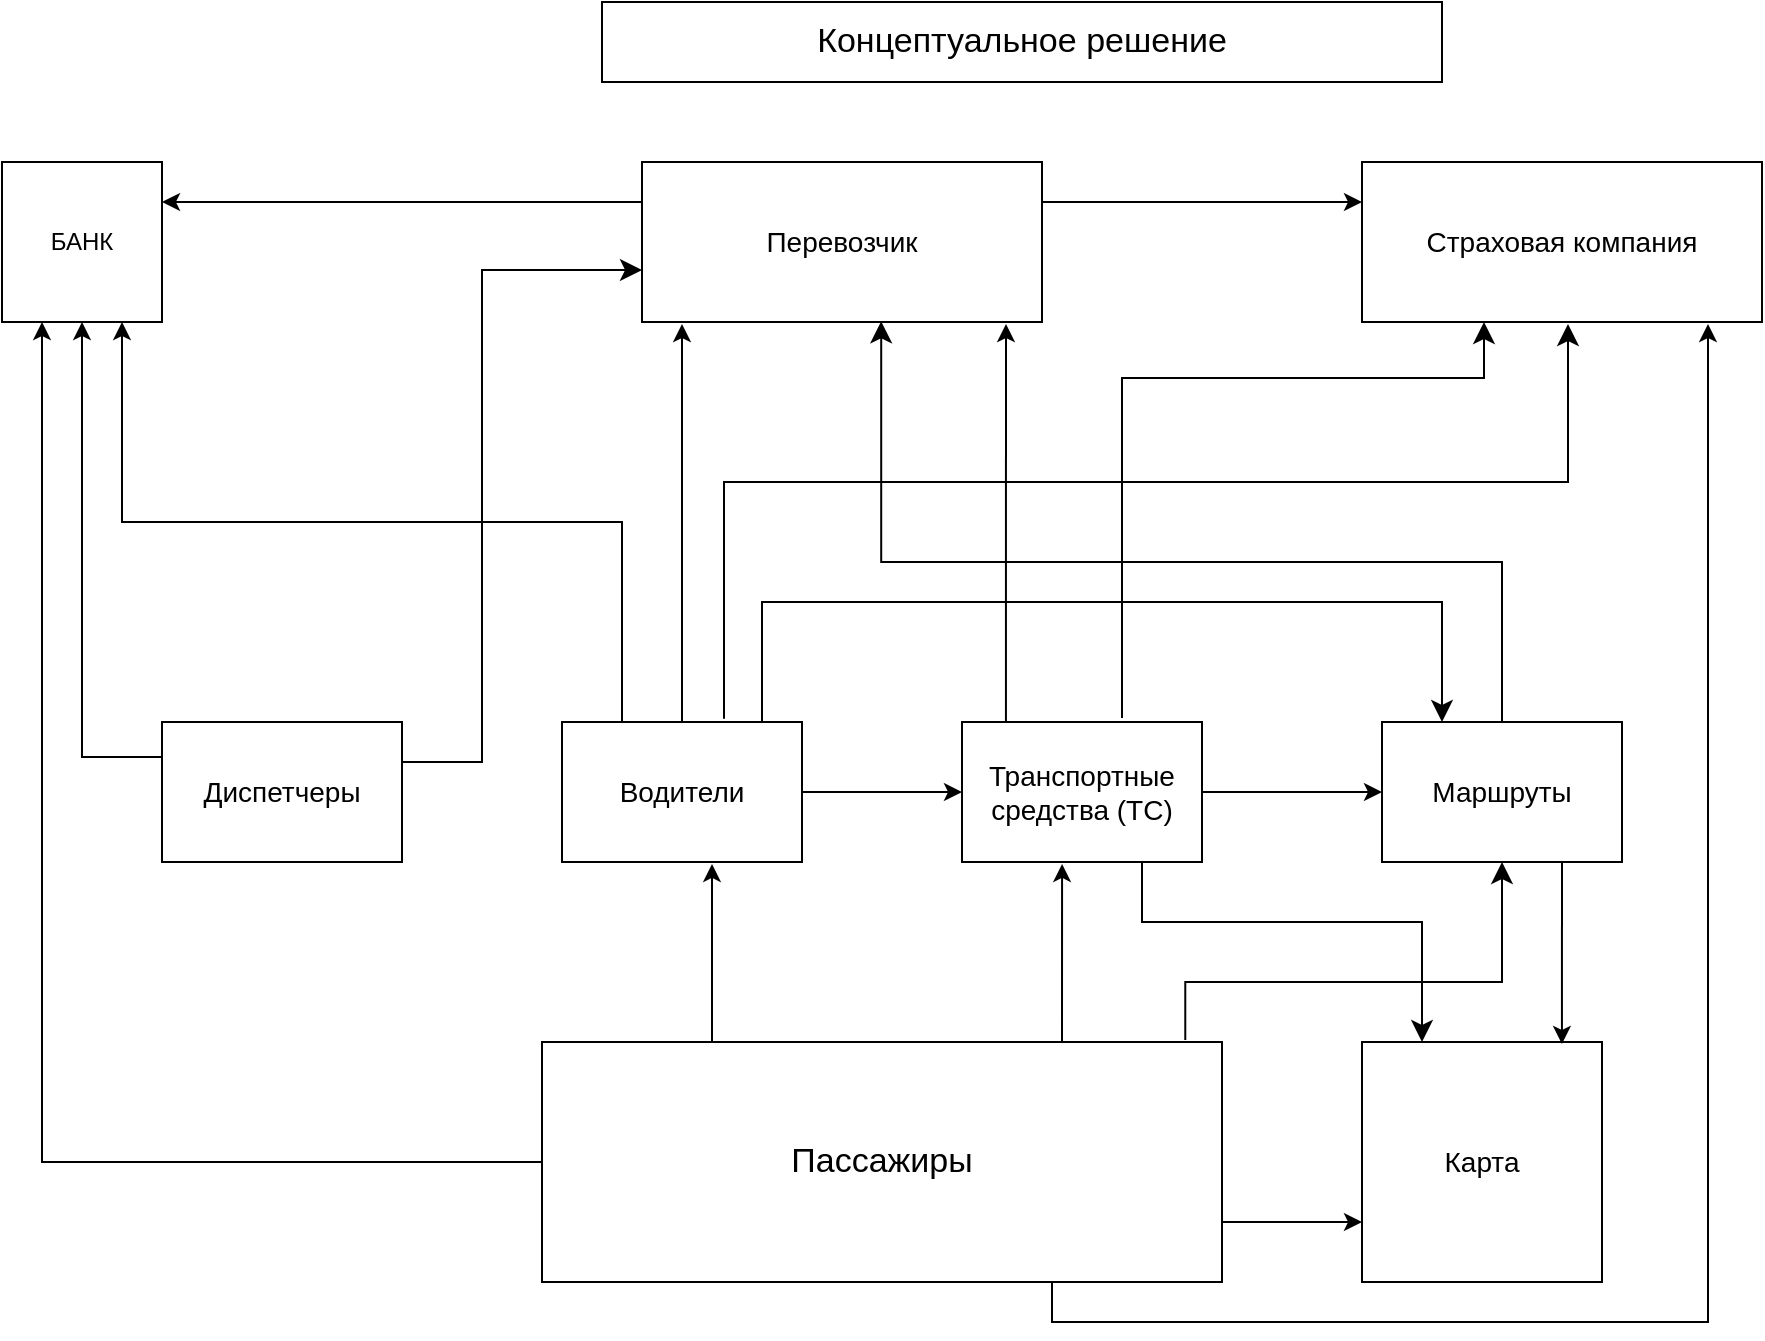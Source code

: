 <mxfile version="24.4.13" type="github">
  <diagram name="Страница — 1" id="yDxt1b4h_l7rGUwagy35">
    <mxGraphModel dx="1463" dy="763" grid="1" gridSize="10" guides="1" tooltips="1" connect="1" arrows="1" fold="1" page="1" pageScale="1" pageWidth="1169" pageHeight="827" math="0" shadow="0">
      <root>
        <mxCell id="0" />
        <mxCell id="1" parent="0" />
        <mxCell id="9KsucO-G9pVW__VIFewi-1" value="БАНК" style="whiteSpace=wrap;html=1;aspect=fixed;" parent="1" vertex="1">
          <mxGeometry x="80" y="80" width="80" height="80" as="geometry" />
        </mxCell>
        <mxCell id="wDGWkhxI2yQm0f8ccPVo-16" style="edgeStyle=orthogonalEdgeStyle;rounded=0;orthogonalLoop=1;jettySize=auto;html=1;exitX=1;exitY=0.25;exitDx=0;exitDy=0;entryX=0;entryY=0.25;entryDx=0;entryDy=0;" edge="1" parent="1" source="9KsucO-G9pVW__VIFewi-8" target="9KsucO-G9pVW__VIFewi-9">
          <mxGeometry relative="1" as="geometry" />
        </mxCell>
        <mxCell id="wDGWkhxI2yQm0f8ccPVo-21" style="edgeStyle=orthogonalEdgeStyle;rounded=0;orthogonalLoop=1;jettySize=auto;html=1;exitX=0;exitY=0.25;exitDx=0;exitDy=0;entryX=1;entryY=0.25;entryDx=0;entryDy=0;" edge="1" parent="1" source="9KsucO-G9pVW__VIFewi-8" target="9KsucO-G9pVW__VIFewi-1">
          <mxGeometry relative="1" as="geometry" />
        </mxCell>
        <mxCell id="9KsucO-G9pVW__VIFewi-8" value="&lt;div style=&quot;font-size: 14px;&quot;&gt;Перевозчик&lt;br&gt;&lt;/div&gt;" style="rounded=0;whiteSpace=wrap;html=1;" parent="1" vertex="1">
          <mxGeometry x="400" y="80" width="200" height="80" as="geometry" />
        </mxCell>
        <mxCell id="9KsucO-G9pVW__VIFewi-9" value="&lt;font style=&quot;font-size: 14px;&quot;&gt;Страховая компания&lt;/font&gt;" style="rounded=0;whiteSpace=wrap;html=1;" parent="1" vertex="1">
          <mxGeometry x="760" y="80" width="200" height="80" as="geometry" />
        </mxCell>
        <mxCell id="wDGWkhxI2yQm0f8ccPVo-1" value="&lt;font style=&quot;font-size: 17px;&quot;&gt;Концептуальное решение&lt;/font&gt;" style="rounded=0;whiteSpace=wrap;html=1;" vertex="1" parent="1">
          <mxGeometry x="380" width="420" height="40" as="geometry" />
        </mxCell>
        <mxCell id="wDGWkhxI2yQm0f8ccPVo-27" style="edgeStyle=orthogonalEdgeStyle;rounded=0;orthogonalLoop=1;jettySize=auto;html=1;exitX=0;exitY=0.25;exitDx=0;exitDy=0;entryX=0.5;entryY=1;entryDx=0;entryDy=0;" edge="1" parent="1" source="wDGWkhxI2yQm0f8ccPVo-2" target="9KsucO-G9pVW__VIFewi-1">
          <mxGeometry relative="1" as="geometry" />
        </mxCell>
        <mxCell id="wDGWkhxI2yQm0f8ccPVo-2" value="&lt;font style=&quot;font-size: 14px;&quot;&gt;Диспетчеры&lt;/font&gt;" style="rounded=0;whiteSpace=wrap;html=1;" vertex="1" parent="1">
          <mxGeometry x="160" y="360" width="120" height="70" as="geometry" />
        </mxCell>
        <mxCell id="wDGWkhxI2yQm0f8ccPVo-22" style="edgeStyle=orthogonalEdgeStyle;rounded=0;orthogonalLoop=1;jettySize=auto;html=1;exitX=0.25;exitY=0;exitDx=0;exitDy=0;entryX=0.75;entryY=1;entryDx=0;entryDy=0;" edge="1" parent="1" source="wDGWkhxI2yQm0f8ccPVo-3" target="9KsucO-G9pVW__VIFewi-1">
          <mxGeometry relative="1" as="geometry" />
        </mxCell>
        <mxCell id="wDGWkhxI2yQm0f8ccPVo-46" style="edgeStyle=orthogonalEdgeStyle;rounded=0;orthogonalLoop=1;jettySize=auto;html=1;exitX=1;exitY=0.5;exitDx=0;exitDy=0;entryX=0;entryY=0.5;entryDx=0;entryDy=0;" edge="1" parent="1" source="wDGWkhxI2yQm0f8ccPVo-3" target="wDGWkhxI2yQm0f8ccPVo-4">
          <mxGeometry relative="1" as="geometry" />
        </mxCell>
        <mxCell id="wDGWkhxI2yQm0f8ccPVo-3" value="&lt;font style=&quot;font-size: 14px;&quot;&gt;Водители&lt;/font&gt;" style="rounded=0;whiteSpace=wrap;html=1;" vertex="1" parent="1">
          <mxGeometry x="360" y="360" width="120" height="70" as="geometry" />
        </mxCell>
        <mxCell id="wDGWkhxI2yQm0f8ccPVo-19" style="edgeStyle=orthogonalEdgeStyle;rounded=0;orthogonalLoop=1;jettySize=auto;html=1;exitX=1;exitY=0.5;exitDx=0;exitDy=0;entryX=0;entryY=0.5;entryDx=0;entryDy=0;" edge="1" parent="1" source="wDGWkhxI2yQm0f8ccPVo-4" target="wDGWkhxI2yQm0f8ccPVo-5">
          <mxGeometry relative="1" as="geometry" />
        </mxCell>
        <mxCell id="wDGWkhxI2yQm0f8ccPVo-4" value="&lt;font style=&quot;font-size: 14px;&quot;&gt;Транспортные средства (ТС)&lt;/font&gt;" style="rounded=0;whiteSpace=wrap;html=1;" vertex="1" parent="1">
          <mxGeometry x="560" y="360" width="120" height="70" as="geometry" />
        </mxCell>
        <mxCell id="wDGWkhxI2yQm0f8ccPVo-5" value="&lt;font style=&quot;font-size: 14px;&quot;&gt;Маршруты&lt;/font&gt;" style="rounded=0;whiteSpace=wrap;html=1;" vertex="1" parent="1">
          <mxGeometry x="770" y="360" width="120" height="70" as="geometry" />
        </mxCell>
        <mxCell id="wDGWkhxI2yQm0f8ccPVo-6" value="&lt;font style=&quot;font-size: 14px;&quot;&gt;Карта&lt;/font&gt;" style="rounded=0;whiteSpace=wrap;html=1;" vertex="1" parent="1">
          <mxGeometry x="760" y="520" width="120" height="120" as="geometry" />
        </mxCell>
        <mxCell id="wDGWkhxI2yQm0f8ccPVo-30" style="edgeStyle=orthogonalEdgeStyle;rounded=0;orthogonalLoop=1;jettySize=auto;html=1;exitX=1;exitY=0.75;exitDx=0;exitDy=0;entryX=0;entryY=0.75;entryDx=0;entryDy=0;" edge="1" parent="1" source="wDGWkhxI2yQm0f8ccPVo-7" target="wDGWkhxI2yQm0f8ccPVo-6">
          <mxGeometry relative="1" as="geometry" />
        </mxCell>
        <mxCell id="wDGWkhxI2yQm0f8ccPVo-40" style="edgeStyle=orthogonalEdgeStyle;rounded=0;orthogonalLoop=1;jettySize=auto;html=1;exitX=0;exitY=0.5;exitDx=0;exitDy=0;entryX=0.25;entryY=1;entryDx=0;entryDy=0;" edge="1" parent="1" source="wDGWkhxI2yQm0f8ccPVo-7" target="9KsucO-G9pVW__VIFewi-1">
          <mxGeometry relative="1" as="geometry" />
        </mxCell>
        <mxCell id="wDGWkhxI2yQm0f8ccPVo-7" value="&lt;font style=&quot;font-size: 17px;&quot;&gt;Пассажиры&lt;/font&gt;" style="rounded=0;whiteSpace=wrap;html=1;" vertex="1" parent="1">
          <mxGeometry x="350" y="520" width="340" height="120" as="geometry" />
        </mxCell>
        <mxCell id="wDGWkhxI2yQm0f8ccPVo-9" value="" style="edgeStyle=elbowEdgeStyle;elbow=vertical;endArrow=classic;html=1;curved=0;rounded=0;endSize=8;startSize=8;entryX=0.37;entryY=1.013;entryDx=0;entryDy=0;entryPerimeter=0;exitX=0.675;exitY=-0.024;exitDx=0;exitDy=0;exitPerimeter=0;" edge="1" parent="1" source="wDGWkhxI2yQm0f8ccPVo-3">
          <mxGeometry width="50" height="50" relative="1" as="geometry">
            <mxPoint x="440" y="350" as="sourcePoint" />
            <mxPoint x="863" y="161.04" as="targetPoint" />
            <Array as="points">
              <mxPoint x="519" y="240" />
            </Array>
          </mxGeometry>
        </mxCell>
        <mxCell id="wDGWkhxI2yQm0f8ccPVo-13" value="" style="endArrow=classic;html=1;rounded=0;entryX=0.91;entryY=1.013;entryDx=0;entryDy=0;entryPerimeter=0;exitX=0.183;exitY=0;exitDx=0;exitDy=0;exitPerimeter=0;" edge="1" parent="1" source="wDGWkhxI2yQm0f8ccPVo-4" target="9KsucO-G9pVW__VIFewi-8">
          <mxGeometry width="50" height="50" relative="1" as="geometry">
            <mxPoint x="580" y="350" as="sourcePoint" />
            <mxPoint x="590" y="170" as="targetPoint" />
          </mxGeometry>
        </mxCell>
        <mxCell id="wDGWkhxI2yQm0f8ccPVo-17" style="edgeStyle=orthogonalEdgeStyle;rounded=0;orthogonalLoop=1;jettySize=auto;html=1;exitX=0.5;exitY=0;exitDx=0;exitDy=0;entryX=0.1;entryY=1.013;entryDx=0;entryDy=0;entryPerimeter=0;" edge="1" parent="1" source="wDGWkhxI2yQm0f8ccPVo-3" target="9KsucO-G9pVW__VIFewi-8">
          <mxGeometry relative="1" as="geometry" />
        </mxCell>
        <mxCell id="wDGWkhxI2yQm0f8ccPVo-26" value="" style="edgeStyle=elbowEdgeStyle;elbow=horizontal;endArrow=classic;html=1;curved=0;rounded=0;endSize=8;startSize=8;entryX=0;entryY=0.675;entryDx=0;entryDy=0;entryPerimeter=0;" edge="1" parent="1" target="9KsucO-G9pVW__VIFewi-8">
          <mxGeometry width="50" height="50" relative="1" as="geometry">
            <mxPoint x="280" y="380" as="sourcePoint" />
            <mxPoint x="540" y="320" as="targetPoint" />
            <Array as="points">
              <mxPoint x="320" y="360" />
            </Array>
          </mxGeometry>
        </mxCell>
        <mxCell id="wDGWkhxI2yQm0f8ccPVo-29" value="" style="edgeStyle=elbowEdgeStyle;elbow=vertical;endArrow=classic;html=1;curved=0;rounded=0;endSize=8;startSize=8;entryX=0.598;entryY=0.996;entryDx=0;entryDy=0;exitX=0.5;exitY=0;exitDx=0;exitDy=0;entryPerimeter=0;" edge="1" parent="1" source="wDGWkhxI2yQm0f8ccPVo-5" target="9KsucO-G9pVW__VIFewi-8">
          <mxGeometry width="50" height="50" relative="1" as="geometry">
            <mxPoint x="780" y="360" as="sourcePoint" />
            <mxPoint x="830" y="310" as="targetPoint" />
            <Array as="points">
              <mxPoint x="660" y="280" />
            </Array>
          </mxGeometry>
        </mxCell>
        <mxCell id="wDGWkhxI2yQm0f8ccPVo-32" style="edgeStyle=orthogonalEdgeStyle;rounded=0;orthogonalLoop=1;jettySize=auto;html=1;exitX=0.75;exitY=1;exitDx=0;exitDy=0;entryX=0.833;entryY=0.008;entryDx=0;entryDy=0;entryPerimeter=0;" edge="1" parent="1" source="wDGWkhxI2yQm0f8ccPVo-5" target="wDGWkhxI2yQm0f8ccPVo-6">
          <mxGeometry relative="1" as="geometry" />
        </mxCell>
        <mxCell id="wDGWkhxI2yQm0f8ccPVo-35" value="" style="edgeStyle=elbowEdgeStyle;elbow=vertical;endArrow=classic;html=1;curved=0;rounded=0;endSize=8;startSize=8;entryX=0.5;entryY=1;entryDx=0;entryDy=0;exitX=0.946;exitY=-0.008;exitDx=0;exitDy=0;exitPerimeter=0;" edge="1" parent="1" source="wDGWkhxI2yQm0f8ccPVo-7" target="wDGWkhxI2yQm0f8ccPVo-5">
          <mxGeometry width="50" height="50" relative="1" as="geometry">
            <mxPoint x="560" y="520" as="sourcePoint" />
            <mxPoint x="960" y="430" as="targetPoint" />
            <Array as="points">
              <mxPoint x="760" y="490" />
            </Array>
          </mxGeometry>
        </mxCell>
        <mxCell id="wDGWkhxI2yQm0f8ccPVo-36" style="edgeStyle=orthogonalEdgeStyle;rounded=0;orthogonalLoop=1;jettySize=auto;html=1;exitX=0.75;exitY=0;exitDx=0;exitDy=0;entryX=0.417;entryY=1.014;entryDx=0;entryDy=0;entryPerimeter=0;" edge="1" parent="1" source="wDGWkhxI2yQm0f8ccPVo-7" target="wDGWkhxI2yQm0f8ccPVo-4">
          <mxGeometry relative="1" as="geometry">
            <Array as="points">
              <mxPoint x="610" y="520" />
            </Array>
          </mxGeometry>
        </mxCell>
        <mxCell id="wDGWkhxI2yQm0f8ccPVo-39" style="edgeStyle=orthogonalEdgeStyle;rounded=0;orthogonalLoop=1;jettySize=auto;html=1;exitX=0.25;exitY=0;exitDx=0;exitDy=0;entryX=0.625;entryY=1.014;entryDx=0;entryDy=0;entryPerimeter=0;" edge="1" parent="1" source="wDGWkhxI2yQm0f8ccPVo-7" target="wDGWkhxI2yQm0f8ccPVo-3">
          <mxGeometry relative="1" as="geometry" />
        </mxCell>
        <mxCell id="wDGWkhxI2yQm0f8ccPVo-41" style="edgeStyle=orthogonalEdgeStyle;rounded=0;orthogonalLoop=1;jettySize=auto;html=1;exitX=0.75;exitY=1;exitDx=0;exitDy=0;entryX=0.865;entryY=1.013;entryDx=0;entryDy=0;entryPerimeter=0;" edge="1" parent="1" source="wDGWkhxI2yQm0f8ccPVo-7" target="9KsucO-G9pVW__VIFewi-9">
          <mxGeometry relative="1" as="geometry" />
        </mxCell>
        <mxCell id="wDGWkhxI2yQm0f8ccPVo-43" value="" style="edgeStyle=elbowEdgeStyle;elbow=vertical;endArrow=classic;html=1;curved=0;rounded=0;endSize=8;startSize=8;entryX=0.205;entryY=1.025;entryDx=0;entryDy=0;entryPerimeter=0;" edge="1" parent="1">
          <mxGeometry width="50" height="50" relative="1" as="geometry">
            <mxPoint x="640" y="358" as="sourcePoint" />
            <mxPoint x="821" y="160" as="targetPoint" />
            <Array as="points">
              <mxPoint x="680" y="188" />
            </Array>
          </mxGeometry>
        </mxCell>
        <mxCell id="wDGWkhxI2yQm0f8ccPVo-44" value="" style="edgeStyle=elbowEdgeStyle;elbow=vertical;endArrow=classic;html=1;curved=0;rounded=0;endSize=8;startSize=8;exitX=0.75;exitY=1;exitDx=0;exitDy=0;entryX=0.25;entryY=0;entryDx=0;entryDy=0;entryPerimeter=0;" edge="1" parent="1" source="wDGWkhxI2yQm0f8ccPVo-4" target="wDGWkhxI2yQm0f8ccPVo-6">
          <mxGeometry width="50" height="50" relative="1" as="geometry">
            <mxPoint x="630" y="430" as="sourcePoint" />
            <mxPoint x="790" y="510" as="targetPoint" />
            <Array as="points">
              <mxPoint x="700" y="460" />
            </Array>
          </mxGeometry>
        </mxCell>
        <mxCell id="wDGWkhxI2yQm0f8ccPVo-48" value="" style="edgeStyle=elbowEdgeStyle;elbow=vertical;endArrow=classic;html=1;curved=0;rounded=0;endSize=8;startSize=8;entryX=0.25;entryY=0;entryDx=0;entryDy=0;" edge="1" parent="1" target="wDGWkhxI2yQm0f8ccPVo-5">
          <mxGeometry width="50" height="50" relative="1" as="geometry">
            <mxPoint x="460" y="360" as="sourcePoint" />
            <mxPoint x="790" y="280" as="targetPoint" />
            <Array as="points">
              <mxPoint x="630" y="300" />
            </Array>
          </mxGeometry>
        </mxCell>
      </root>
    </mxGraphModel>
  </diagram>
</mxfile>
